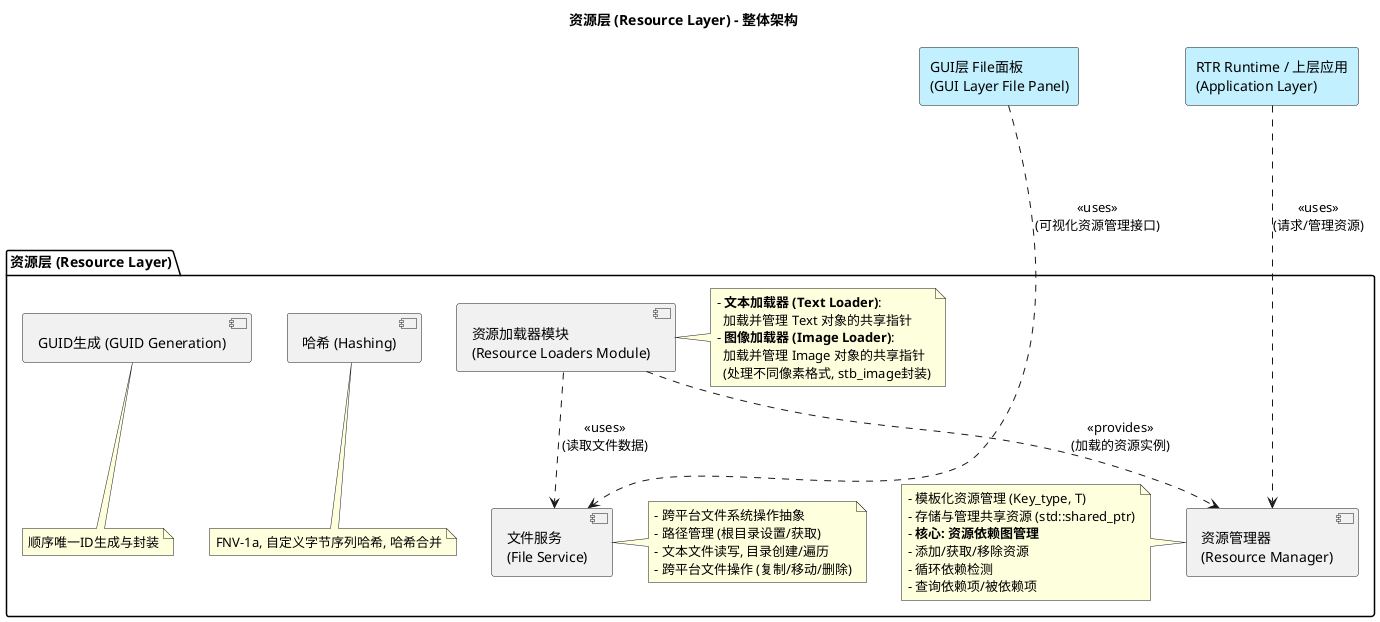 @startuml
title 资源层 (Resource Layer) - 整体架构

package "资源层 (Resource Layer)" {

    component "文件服务\n(File Service)" as FS
    note right of FS
        - 跨平台文件系统操作抽象
        - 路径管理 (根目录设置/获取)
        - 文本文件读写, 目录创建/遍历
        - 跨平台文件操作 (复制/移动/删除)
    end note

    component "资源加载器模块\n(Resource Loaders Module)" as RLM
    note right of RLM
        - **文本加载器 (Text Loader)**:
          加载并管理 Text 对象的共享指针
        - **图像加载器 (Image Loader)**:
          加载并管理 Image 对象的共享指针
          (处理不同像素格式, stb_image封装)
    end note

    component "资源管理器\n(Resource Manager)" as RM
    note left of RM
        - 模板化资源管理 (Key_type, T)
        - 存储与管理共享资源 (std::shared_ptr)
        - **核心: 资源依赖图管理**
        - 添加/获取/移除资源
        - 循环依赖检测
        - 查询依赖项/被依赖项
    end note

    component "哈希 (Hashing)" as HashUtil
        note bottom: FNV-1a, 自定义字节序列哈希, 哈希合并
    component "GUID生成 (GUID Generation)" as GuidUtil
        note bottom: 顺序唯一ID生成与封装
}

' --- Interactions ---

' Resource Loaders use File Service to access raw file data
RLM ..> FS : <<uses>>\n(读取文件数据)

' Resource Loaders provide loaded resource instances (as shared_ptrs) to the Resource Manager
RLM ..> RM : <<provides>>\n(加载的资源实例)


' External interaction explicitly mentioned for File Service
rectangle "GUI层 File面板\n(GUI Layer File Panel)" as GuiFilePanel #APPLICATION
GuiFilePanel ....> FS : <<uses>>\n(可视化资源管理接口)

' Higher-level application logic would interact with the Resource Manager to get managed resources
rectangle "RTR Runtime / 上层应用\n(Application Layer)" as App #APPLICATION
App ....> RM : <<uses>>\n(请求/管理资源)


@enduml